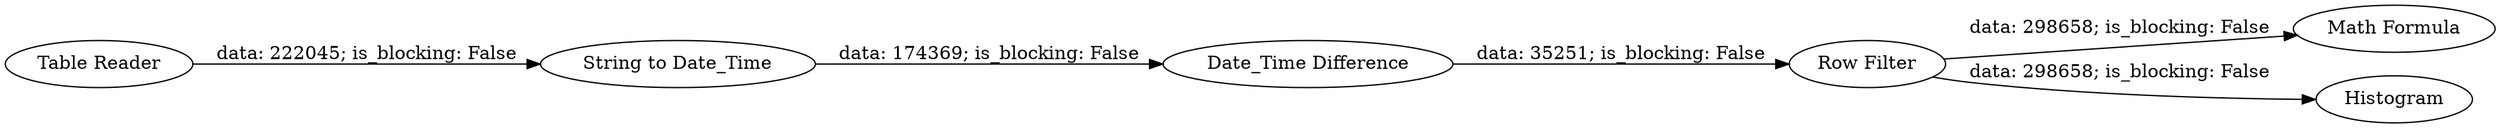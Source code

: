 digraph {
	"-5339253431633734589_1" [label="Table Reader"]
	"-5339253431633734589_6" [label="Math Formula"]
	"-5339253431633734589_4" [label=Histogram]
	"-5339253431633734589_3" [label="Date_Time Difference"]
	"-5339253431633734589_5" [label="Row Filter"]
	"-5339253431633734589_2" [label="String to Date_Time"]
	"-5339253431633734589_2" -> "-5339253431633734589_3" [label="data: 174369; is_blocking: False"]
	"-5339253431633734589_3" -> "-5339253431633734589_5" [label="data: 35251; is_blocking: False"]
	"-5339253431633734589_5" -> "-5339253431633734589_6" [label="data: 298658; is_blocking: False"]
	"-5339253431633734589_5" -> "-5339253431633734589_4" [label="data: 298658; is_blocking: False"]
	"-5339253431633734589_1" -> "-5339253431633734589_2" [label="data: 222045; is_blocking: False"]
	rankdir=LR
}
